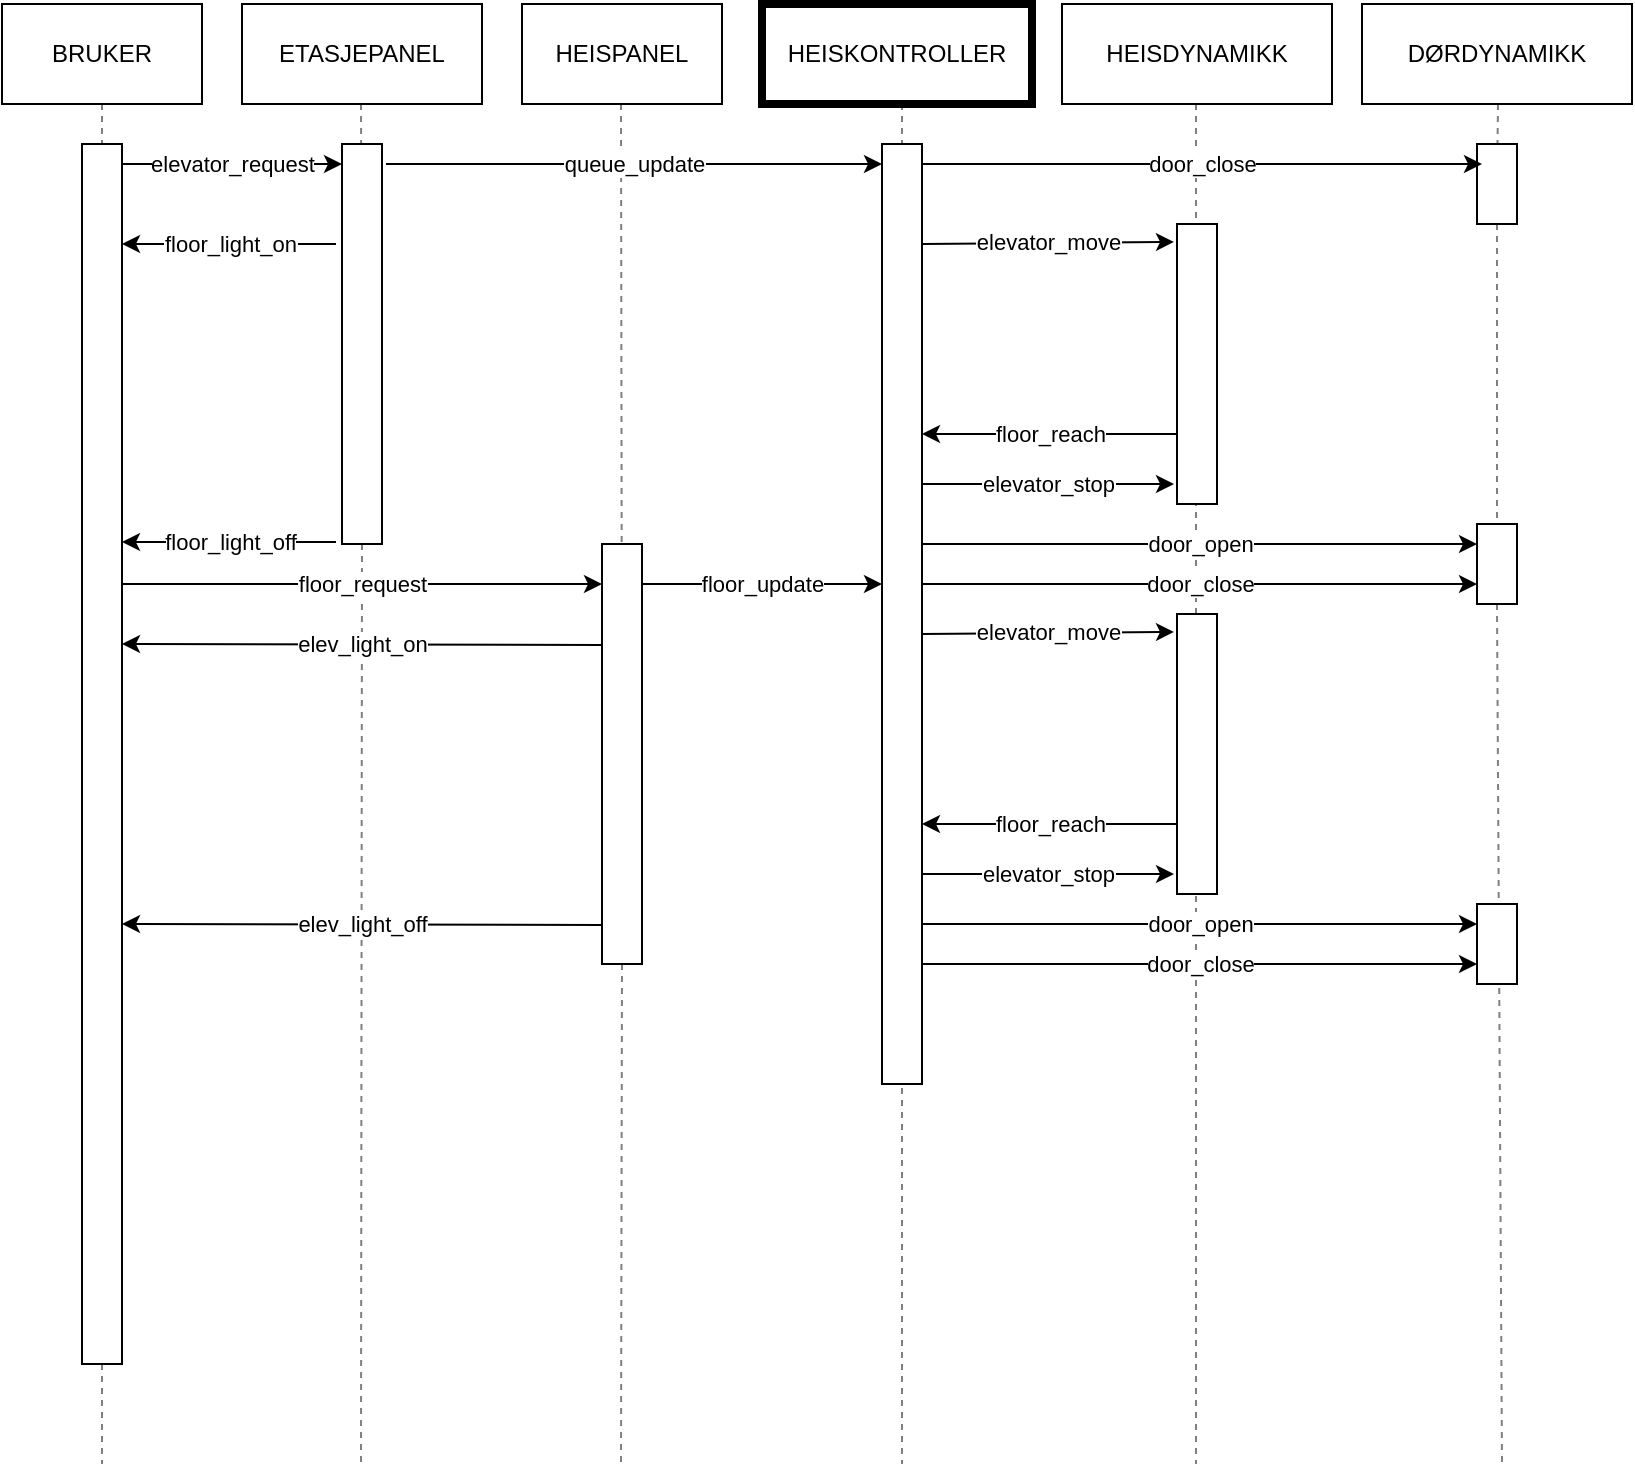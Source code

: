 <mxfile version="21.0.2" type="github"><diagram id="RdKlt-OUdkusdnMJ_LHf" name="Sekvensdiagram"><mxGraphModel dx="1434" dy="793" grid="1" gridSize="10" guides="1" tooltips="1" connect="1" arrows="1" fold="1" page="1" pageScale="1" pageWidth="850" pageHeight="1100" math="0" shadow="0"><root><mxCell id="0"/><mxCell id="1" parent="0"/><mxCell id="h6rUJBm5ATRCFSobhy7C-3" value="HEISPANEL" style="rounded=0;whiteSpace=wrap;html=1;" vertex="1" parent="1"><mxGeometry x="280" y="50" width="100" height="50" as="geometry"/></mxCell><mxCell id="h6rUJBm5ATRCFSobhy7C-4" value="HEISKONTROLLER" style="rounded=0;whiteSpace=wrap;html=1;strokeWidth=4;" vertex="1" parent="1"><mxGeometry x="400" y="50" width="135" height="50" as="geometry"/></mxCell><mxCell id="h6rUJBm5ATRCFSobhy7C-5" value="HEISDYNAMIKK" style="rounded=0;whiteSpace=wrap;html=1;" vertex="1" parent="1"><mxGeometry x="550" y="50" width="135" height="50" as="geometry"/></mxCell><mxCell id="h6rUJBm5ATRCFSobhy7C-7" value="DØRDYNAMIKK" style="rounded=0;whiteSpace=wrap;html=1;" vertex="1" parent="1"><mxGeometry x="700" y="50" width="135" height="50" as="geometry"/></mxCell><mxCell id="h6rUJBm5ATRCFSobhy7C-9" value="" style="endArrow=none;dashed=1;html=1;rounded=0;exitX=0.5;exitY=1;exitDx=0;exitDy=0;startArrow=none;opacity=50;" edge="1" parent="1" source="h6rUJBm5ATRCFSobhy7C-18"><mxGeometry width="50" height="50" relative="1" as="geometry"><mxPoint x="329.5" y="100" as="sourcePoint"/><mxPoint x="329.5" y="780" as="targetPoint"/></mxGeometry></mxCell><mxCell id="h6rUJBm5ATRCFSobhy7C-10" value="" style="endArrow=none;dashed=1;html=1;rounded=0;exitX=0.5;exitY=1;exitDx=0;exitDy=0;opacity=50;" edge="1" parent="1"><mxGeometry width="50" height="50" relative="1" as="geometry"><mxPoint x="470" y="100" as="sourcePoint"/><mxPoint x="470" y="780" as="targetPoint"/></mxGeometry></mxCell><mxCell id="h6rUJBm5ATRCFSobhy7C-11" value="" style="endArrow=none;dashed=1;html=1;rounded=0;exitX=0.5;exitY=1;exitDx=0;exitDy=0;opacity=50;" edge="1" parent="1"><mxGeometry width="50" height="50" relative="1" as="geometry"><mxPoint x="617" y="100" as="sourcePoint"/><mxPoint x="617" y="780" as="targetPoint"/></mxGeometry></mxCell><mxCell id="h6rUJBm5ATRCFSobhy7C-12" value="" style="endArrow=none;dashed=1;html=1;rounded=0;exitX=0.5;exitY=1;exitDx=0;exitDy=0;startArrow=none;opacity=50;" edge="1" parent="1" source="h6rUJBm5ATRCFSobhy7C-57"><mxGeometry width="50" height="50" relative="1" as="geometry"><mxPoint x="770" y="100" as="sourcePoint"/><mxPoint x="770" y="780" as="targetPoint"/></mxGeometry></mxCell><mxCell id="h6rUJBm5ATRCFSobhy7C-19" value="" style="endArrow=none;dashed=1;html=1;rounded=0;exitX=0.5;exitY=1;exitDx=0;exitDy=0;opacity=50;" edge="1" parent="1" target="h6rUJBm5ATRCFSobhy7C-18"><mxGeometry width="50" height="50" relative="1" as="geometry"><mxPoint x="329.5" y="100" as="sourcePoint"/><mxPoint x="329.5" y="780" as="targetPoint"/></mxGeometry></mxCell><mxCell id="h6rUJBm5ATRCFSobhy7C-18" value="" style="rounded=0;whiteSpace=wrap;html=1;" vertex="1" parent="1"><mxGeometry x="320" y="320" width="20" height="210" as="geometry"/></mxCell><mxCell id="h6rUJBm5ATRCFSobhy7C-21" style="edgeStyle=orthogonalEdgeStyle;rounded=0;orthogonalLoop=1;jettySize=auto;html=1;exitX=0.5;exitY=1;exitDx=0;exitDy=0;" edge="1" parent="1" source="h6rUJBm5ATRCFSobhy7C-18" target="h6rUJBm5ATRCFSobhy7C-18"><mxGeometry relative="1" as="geometry"/></mxCell><mxCell id="h6rUJBm5ATRCFSobhy7C-25" value="" style="group" vertex="1" connectable="0" parent="1"><mxGeometry x="20" y="50" width="100" height="730" as="geometry"/></mxCell><mxCell id="h6rUJBm5ATRCFSobhy7C-1" value="BRUKER" style="rounded=0;whiteSpace=wrap;html=1;" vertex="1" parent="h6rUJBm5ATRCFSobhy7C-25"><mxGeometry width="100" height="50" as="geometry"/></mxCell><mxCell id="h6rUJBm5ATRCFSobhy7C-8" value="" style="endArrow=none;dashed=1;html=1;rounded=0;exitX=0.5;exitY=1;exitDx=0;exitDy=0;startArrow=none;opacity=50;" edge="1" parent="h6rUJBm5ATRCFSobhy7C-25" source="h6rUJBm5ATRCFSobhy7C-13"><mxGeometry width="50" height="50" relative="1" as="geometry"><mxPoint x="340" y="240" as="sourcePoint"/><mxPoint x="50" y="730" as="targetPoint"/></mxGeometry></mxCell><mxCell id="h6rUJBm5ATRCFSobhy7C-14" value="" style="endArrow=none;dashed=1;html=1;rounded=0;exitX=0.5;exitY=1;exitDx=0;exitDy=0;opacity=50;" edge="1" parent="h6rUJBm5ATRCFSobhy7C-25" source="h6rUJBm5ATRCFSobhy7C-1" target="h6rUJBm5ATRCFSobhy7C-13"><mxGeometry width="50" height="50" relative="1" as="geometry"><mxPoint x="50" y="50" as="sourcePoint"/><mxPoint x="50" y="730" as="targetPoint"/></mxGeometry></mxCell><mxCell id="h6rUJBm5ATRCFSobhy7C-13" value="" style="rounded=0;whiteSpace=wrap;html=1;" vertex="1" parent="h6rUJBm5ATRCFSobhy7C-25"><mxGeometry x="40" y="70" width="20" height="610" as="geometry"/></mxCell><mxCell id="h6rUJBm5ATRCFSobhy7C-31" value="elevator_request" style="edgeStyle=none;orthogonalLoop=1;jettySize=auto;html=1;rounded=0;" edge="1" parent="h6rUJBm5ATRCFSobhy7C-25"><mxGeometry width="100" relative="1" as="geometry"><mxPoint x="60" y="80" as="sourcePoint"/><mxPoint x="170" y="80" as="targetPoint"/><Array as="points"/></mxGeometry></mxCell><mxCell id="h6rUJBm5ATRCFSobhy7C-26" value="ETASJEPANEL" style="rounded=0;whiteSpace=wrap;html=1;" vertex="1" parent="1"><mxGeometry x="140" y="50" width="120" height="50" as="geometry"/></mxCell><mxCell id="h6rUJBm5ATRCFSobhy7C-27" value="" style="endArrow=none;dashed=1;html=1;rounded=0;exitX=0.5;exitY=1;exitDx=0;exitDy=0;startArrow=none;opacity=50;" edge="1" parent="1" source="h6rUJBm5ATRCFSobhy7C-59"><mxGeometry width="50" height="50" relative="1" as="geometry"><mxPoint x="200" y="370" as="sourcePoint"/><mxPoint x="199.5" y="780" as="targetPoint"/></mxGeometry></mxCell><mxCell id="h6rUJBm5ATRCFSobhy7C-28" value="" style="endArrow=none;dashed=1;html=1;rounded=0;exitX=0.5;exitY=1;exitDx=0;exitDy=0;opacity=50;" edge="1" parent="1"><mxGeometry width="50" height="50" relative="1" as="geometry"><mxPoint x="199.5" y="100" as="sourcePoint"/><mxPoint x="199.569" y="120" as="targetPoint"/></mxGeometry></mxCell><mxCell id="h6rUJBm5ATRCFSobhy7C-30" style="edgeStyle=orthogonalEdgeStyle;rounded=0;orthogonalLoop=1;jettySize=auto;html=1;exitX=0.5;exitY=1;exitDx=0;exitDy=0;" edge="1" parent="1"><mxGeometry relative="1" as="geometry"><mxPoint x="200" y="370" as="sourcePoint"/><mxPoint x="200" y="370" as="targetPoint"/></mxGeometry></mxCell><mxCell id="h6rUJBm5ATRCFSobhy7C-33" value="floor_light_on" style="endArrow=classic;html=1;rounded=0;exitX=-0.15;exitY=0.2;exitDx=0;exitDy=0;exitPerimeter=0;" edge="1" parent="1"><mxGeometry width="50" height="50" relative="1" as="geometry"><mxPoint x="187" y="170" as="sourcePoint"/><mxPoint x="80" y="170" as="targetPoint"/></mxGeometry></mxCell><mxCell id="h6rUJBm5ATRCFSobhy7C-34" value="queue_update" style="edgeStyle=none;orthogonalLoop=1;jettySize=auto;html=1;rounded=0;exitX=1.1;exitY=0.04;exitDx=0;exitDy=0;exitPerimeter=0;" edge="1" parent="1"><mxGeometry width="100" relative="1" as="geometry"><mxPoint x="212" y="130" as="sourcePoint"/><mxPoint x="460" y="130" as="targetPoint"/><Array as="points"/></mxGeometry></mxCell><mxCell id="h6rUJBm5ATRCFSobhy7C-35" value="" style="rounded=0;whiteSpace=wrap;html=1;" vertex="1" parent="1"><mxGeometry x="460" y="120" width="20" height="470" as="geometry"/></mxCell><mxCell id="h6rUJBm5ATRCFSobhy7C-39" value="" style="endArrow=none;dashed=1;html=1;rounded=0;opacity=50;" edge="1" parent="1" target="h6rUJBm5ATRCFSobhy7C-38"><mxGeometry width="50" height="50" relative="1" as="geometry"><mxPoint x="768" y="100" as="sourcePoint"/><mxPoint x="770" y="780" as="targetPoint"/></mxGeometry></mxCell><mxCell id="h6rUJBm5ATRCFSobhy7C-38" value="" style="rounded=0;whiteSpace=wrap;html=1;" vertex="1" parent="1"><mxGeometry x="757.5" y="120" width="20" height="40" as="geometry"/></mxCell><mxCell id="h6rUJBm5ATRCFSobhy7C-44" value="&lt;div&gt;elevator_move&lt;/div&gt;" style="endArrow=classic;html=1;rounded=0;entryX=-0.075;entryY=0.064;entryDx=0;entryDy=0;entryPerimeter=0;" edge="1" parent="1" target="h6rUJBm5ATRCFSobhy7C-53"><mxGeometry relative="1" as="geometry"><mxPoint x="480" y="170" as="sourcePoint"/><mxPoint x="550" y="170" as="targetPoint"/></mxGeometry></mxCell><mxCell id="h6rUJBm5ATRCFSobhy7C-49" value="door_close" style="endArrow=classic;html=1;rounded=0;" edge="1" parent="1"><mxGeometry relative="1" as="geometry"><mxPoint x="480" y="130" as="sourcePoint"/><mxPoint x="760" y="130" as="targetPoint"/></mxGeometry></mxCell><mxCell id="h6rUJBm5ATRCFSobhy7C-50" value="elevator_stop" style="edgeStyle=none;orthogonalLoop=1;jettySize=auto;html=1;rounded=0;entryX=-0.075;entryY=0.929;entryDx=0;entryDy=0;entryPerimeter=0;" edge="1" parent="1" target="h6rUJBm5ATRCFSobhy7C-53"><mxGeometry width="100" relative="1" as="geometry"><mxPoint x="480" y="290" as="sourcePoint"/><mxPoint x="600" y="290" as="targetPoint"/><Array as="points"/></mxGeometry></mxCell><mxCell id="h6rUJBm5ATRCFSobhy7C-51" value="door_open" style="edgeStyle=none;orthogonalLoop=1;jettySize=auto;html=1;rounded=0;entryX=0;entryY=0.25;entryDx=0;entryDy=0;" edge="1" parent="1" target="h6rUJBm5ATRCFSobhy7C-57"><mxGeometry width="100" relative="1" as="geometry"><mxPoint x="480" y="320" as="sourcePoint"/><mxPoint x="750" y="320" as="targetPoint"/><Array as="points"/></mxGeometry></mxCell><mxCell id="h6rUJBm5ATRCFSobhy7C-52" value="door_close" style="edgeStyle=none;orthogonalLoop=1;jettySize=auto;html=1;rounded=0;entryX=0;entryY=0.75;entryDx=0;entryDy=0;" edge="1" parent="1" target="h6rUJBm5ATRCFSobhy7C-57"><mxGeometry width="100" relative="1" as="geometry"><mxPoint x="480" y="340" as="sourcePoint"/><mxPoint x="750" y="340" as="targetPoint"/><Array as="points"/></mxGeometry></mxCell><mxCell id="h6rUJBm5ATRCFSobhy7C-53" value="" style="rounded=0;whiteSpace=wrap;html=1;" vertex="1" parent="1"><mxGeometry x="607.5" y="160" width="20" height="140" as="geometry"/></mxCell><mxCell id="h6rUJBm5ATRCFSobhy7C-54" value="floor_reach" style="endArrow=classic;html=1;rounded=0;exitX=0;exitY=0.75;exitDx=0;exitDy=0;" edge="1" parent="1" source="h6rUJBm5ATRCFSobhy7C-53"><mxGeometry width="50" height="50" relative="1" as="geometry"><mxPoint x="410" y="430" as="sourcePoint"/><mxPoint x="480" y="265" as="targetPoint"/><Array as="points"><mxPoint x="520" y="265"/></Array></mxGeometry></mxCell><mxCell id="h6rUJBm5ATRCFSobhy7C-58" value="" style="endArrow=none;dashed=1;html=1;rounded=0;exitX=0.5;exitY=1;exitDx=0;exitDy=0;startArrow=none;opacity=50;" edge="1" parent="1" source="h6rUJBm5ATRCFSobhy7C-38" target="h6rUJBm5ATRCFSobhy7C-57"><mxGeometry width="50" height="50" relative="1" as="geometry"><mxPoint x="768" y="160" as="sourcePoint"/><mxPoint x="770" y="780" as="targetPoint"/></mxGeometry></mxCell><mxCell id="h6rUJBm5ATRCFSobhy7C-57" value="" style="rounded=0;whiteSpace=wrap;html=1;" vertex="1" parent="1"><mxGeometry x="757.5" y="310" width="20" height="40" as="geometry"/></mxCell><mxCell id="h6rUJBm5ATRCFSobhy7C-59" value="" style="rounded=0;whiteSpace=wrap;html=1;" vertex="1" parent="1"><mxGeometry x="190" y="120" width="20" height="200" as="geometry"/></mxCell><mxCell id="h6rUJBm5ATRCFSobhy7C-60" value="floor_request" style="edgeStyle=none;orthogonalLoop=1;jettySize=auto;html=1;rounded=0;exitX=1.1;exitY=0.04;exitDx=0;exitDy=0;exitPerimeter=0;" edge="1" parent="1"><mxGeometry width="100" relative="1" as="geometry"><mxPoint x="80" y="340" as="sourcePoint"/><mxPoint x="320" y="340" as="targetPoint"/><Array as="points"/></mxGeometry></mxCell><mxCell id="h6rUJBm5ATRCFSobhy7C-62" value="elev_light_on" style="edgeStyle=none;orthogonalLoop=1;jettySize=auto;html=1;rounded=0;" edge="1" parent="1"><mxGeometry width="100" relative="1" as="geometry"><mxPoint x="320" y="370.5" as="sourcePoint"/><mxPoint x="80" y="370" as="targetPoint"/><Array as="points"/></mxGeometry></mxCell><mxCell id="h6rUJBm5ATRCFSobhy7C-64" value="floor_light_off" style="endArrow=classic;html=1;rounded=0;exitX=-0.15;exitY=0.2;exitDx=0;exitDy=0;exitPerimeter=0;" edge="1" parent="1"><mxGeometry width="50" height="50" relative="1" as="geometry"><mxPoint x="187" y="319" as="sourcePoint"/><mxPoint x="80" y="319" as="targetPoint"/></mxGeometry></mxCell><mxCell id="h6rUJBm5ATRCFSobhy7C-65" value="&lt;div&gt;elev_light_off&lt;/div&gt;" style="edgeStyle=none;orthogonalLoop=1;jettySize=auto;html=1;rounded=0;" edge="1" parent="1"><mxGeometry width="100" relative="1" as="geometry"><mxPoint x="320" y="510.5" as="sourcePoint"/><mxPoint x="80" y="510" as="targetPoint"/><Array as="points"/></mxGeometry></mxCell><mxCell id="h6rUJBm5ATRCFSobhy7C-70" value="&lt;div&gt;elevator_move&lt;/div&gt;" style="endArrow=classic;html=1;rounded=0;entryX=-0.075;entryY=0.064;entryDx=0;entryDy=0;entryPerimeter=0;" edge="1" parent="1" target="h6rUJBm5ATRCFSobhy7C-72"><mxGeometry relative="1" as="geometry"><mxPoint x="480" y="365" as="sourcePoint"/><mxPoint x="550" y="365" as="targetPoint"/></mxGeometry></mxCell><mxCell id="h6rUJBm5ATRCFSobhy7C-71" value="elevator_stop" style="edgeStyle=none;orthogonalLoop=1;jettySize=auto;html=1;rounded=0;entryX=-0.075;entryY=0.929;entryDx=0;entryDy=0;entryPerimeter=0;" edge="1" parent="1" target="h6rUJBm5ATRCFSobhy7C-72"><mxGeometry width="100" relative="1" as="geometry"><mxPoint x="480" y="485" as="sourcePoint"/><mxPoint x="600" y="485" as="targetPoint"/><Array as="points"/></mxGeometry></mxCell><mxCell id="h6rUJBm5ATRCFSobhy7C-72" value="" style="rounded=0;whiteSpace=wrap;html=1;" vertex="1" parent="1"><mxGeometry x="607.5" y="355" width="20" height="140" as="geometry"/></mxCell><mxCell id="h6rUJBm5ATRCFSobhy7C-73" value="floor_reach" style="endArrow=classic;html=1;rounded=0;exitX=0;exitY=0.75;exitDx=0;exitDy=0;" edge="1" parent="1" source="h6rUJBm5ATRCFSobhy7C-72"><mxGeometry width="50" height="50" relative="1" as="geometry"><mxPoint x="410" y="625" as="sourcePoint"/><mxPoint x="480" y="460" as="targetPoint"/><Array as="points"><mxPoint x="520" y="460"/></Array></mxGeometry></mxCell><mxCell id="h6rUJBm5ATRCFSobhy7C-75" value="door_open" style="edgeStyle=none;orthogonalLoop=1;jettySize=auto;html=1;rounded=0;entryX=0;entryY=0.25;entryDx=0;entryDy=0;" edge="1" parent="1" target="h6rUJBm5ATRCFSobhy7C-77"><mxGeometry width="100" relative="1" as="geometry"><mxPoint x="480" y="510" as="sourcePoint"/><mxPoint x="750" y="510" as="targetPoint"/><Array as="points"/></mxGeometry></mxCell><mxCell id="h6rUJBm5ATRCFSobhy7C-76" value="door_close" style="edgeStyle=none;orthogonalLoop=1;jettySize=auto;html=1;rounded=0;entryX=0;entryY=0.75;entryDx=0;entryDy=0;" edge="1" parent="1" target="h6rUJBm5ATRCFSobhy7C-77"><mxGeometry width="100" relative="1" as="geometry"><mxPoint x="480" y="530" as="sourcePoint"/><mxPoint x="750" y="530" as="targetPoint"/><Array as="points"/></mxGeometry></mxCell><mxCell id="h6rUJBm5ATRCFSobhy7C-77" value="" style="rounded=0;whiteSpace=wrap;html=1;" vertex="1" parent="1"><mxGeometry x="757.5" y="500" width="20" height="40" as="geometry"/></mxCell><mxCell id="h6rUJBm5ATRCFSobhy7C-78" value="floor_update" style="edgeStyle=none;orthogonalLoop=1;jettySize=auto;html=1;rounded=0;exitX=1.1;exitY=0.04;exitDx=0;exitDy=0;exitPerimeter=0;" edge="1" parent="1"><mxGeometry width="100" relative="1" as="geometry"><mxPoint x="340" y="340" as="sourcePoint"/><mxPoint x="460" y="340" as="targetPoint"/><Array as="points"/></mxGeometry></mxCell></root></mxGraphModel></diagram></mxfile>
